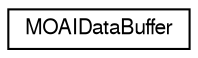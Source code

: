digraph G
{
  edge [fontname="FreeSans",fontsize="10",labelfontname="FreeSans",labelfontsize="10"];
  node [fontname="FreeSans",fontsize="10",shape=record];
  rankdir=LR;
  Node1 [label="MOAIDataBuffer",height=0.2,width=0.4,color="black", fillcolor="white", style="filled",URL="$class_m_o_a_i_data_buffer.html",tooltip="Buffer for loading and holding data. Data operations may be performed without additional penalty of m..."];
}
